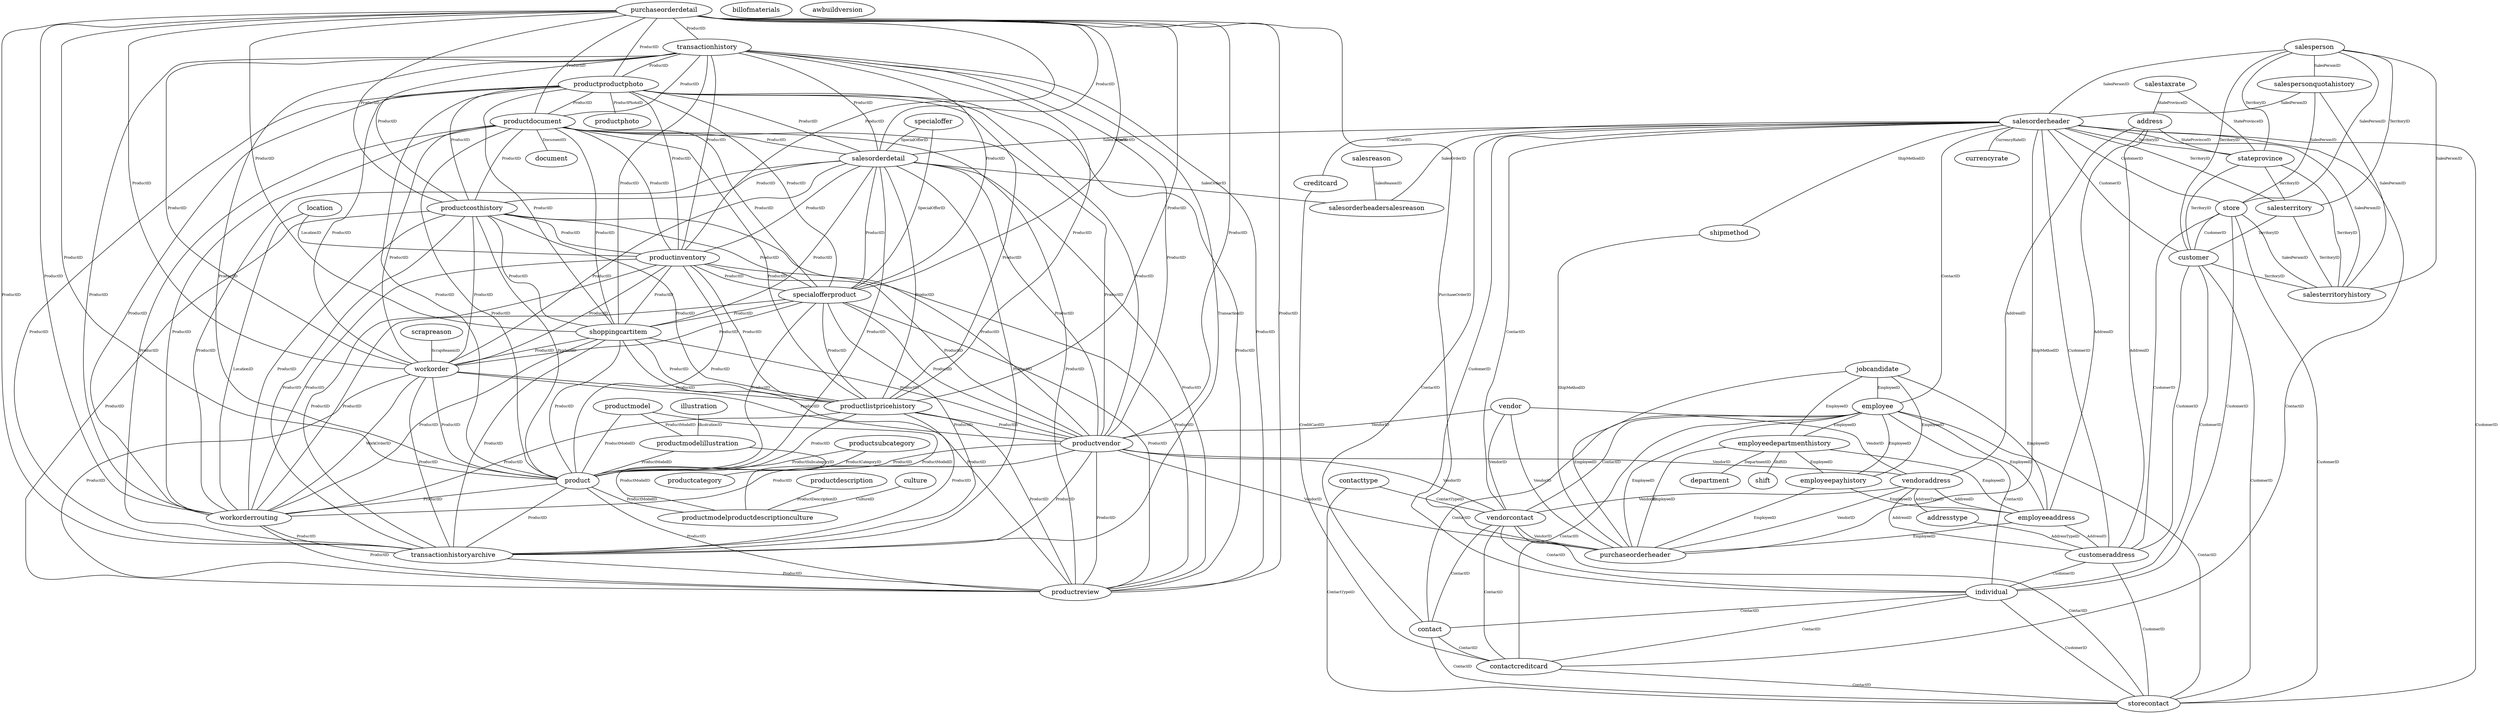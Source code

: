 digraph T {
 edge [dir="none", fontsize="8"];
 purchaseorderdetail [label=purchaseorderdetail];
 location [label=location];
 illustration [label=illustration];
 salesperson [label=salesperson];
 vendor [label=vendor];
 salespersonquotahistory [label=salespersonquotahistory];
 salesreason [label=salesreason];
 scrapreason [label=scrapreason];
 transactionhistory [label=transactionhistory];
 salestaxrate [label=salestaxrate];
 specialoffer [label=specialoffer];
 productsubcategory [label=productsubcategory];
 productcategory [label=productcategory];
 contacttype [label=contacttype];
 jobcandidate [label=jobcandidate];
 salesorderheader [label=salesorderheader];
 productproductphoto [label=productproductphoto];
 address [label=address];
 billofmaterials [label=billofmaterials];
 stateprovince [label=stateprovince];
 store [label=store];
 employee [label=employee];
 productdocument [label=productdocument];
 salesorderdetail [label=salesorderdetail];
 productcosthistory [label=productcosthistory];
 productinventory [label=productinventory];
 salesterritory [label=salesterritory];
 specialofferproduct [label=specialofferproduct];
 shoppingcartitem [label=shoppingcartitem];
 salesorderheadersalesreason [label=salesorderheadersalesreason];
 productmodel [label=productmodel];
 customer [label=customer];
 workorder [label=workorder];
 employeedepartmenthistory [label=employeedepartmenthistory];
 productlistpricehistory [label=productlistpricehistory];
 shift [label=shift];
 productvendor [label=productvendor];
 currencyrate [label=currencyrate];
 productdescription [label=productdescription];
 salesterritoryhistory [label=salesterritoryhistory];
 employeepayhistory [label=employeepayhistory];
 vendoraddress [label=vendoraddress];
 document [label=document];
 creditcard [label=creditcard];
 addresstype [label=addresstype];
 productmodelillustration [label=productmodelillustration];
 product [label=product];
 productphoto [label=productphoto];
 employeeaddress [label=employeeaddress];
 customeraddress [label=customeraddress];
 awbuildversion [label=awbuildversion];
 department [label=department];
 workorderrouting [label=workorderrouting];
 culture [label=culture];
 shipmethod [label=shipmethod];
 vendorcontact [label=vendorcontact];
 transactionhistoryarchive [label=transactionhistoryarchive];
 purchaseorderheader [label=purchaseorderheader];
 productmodelproductdescriptionculture [label=productmodelproductdescriptionculture];
 individual [label=individual];
 contact [label=contact];
 productreview [label=productreview];
 contactcreditcard [label=contactcreditcard];
 storecontact [label=storecontact];
  store -> customer [label="CustomerID"];
  transactionhistory -> product [label="ProductID"];
  salespersonquotahistory -> salesterritoryhistory [label="SalesPersonID"];
  productvendor -> vendoraddress [label="VendorID"];
  purchaseorderdetail -> purchaseorderheader [label="PurchaseOrderID"];
  productlistpricehistory -> productvendor [label="ProductID"];
  productproductphoto -> productlistpricehistory [label="ProductID"];
  productinventory -> workorderrouting [label="ProductID"];
  customer -> storecontact [label="CustomerID"];
  salesorderdetail -> specialofferproduct [label="ProductID"];
  productsubcategory -> product [label="ProductSubcategoryID"];
  salesorderheader -> creditcard [label="CreditCardID"];
  address -> customeraddress [label="AddressID"];
  employeeaddress -> customeraddress [label="AddressID"];
  workorder -> productlistpricehistory [label="ProductID"];
  salesorderdetail -> productcosthistory [label="ProductID"];
  purchaseorderdetail -> productproductphoto [label="ProductID"];
  employee -> vendorcontact [label="ContactID"];
  productlistpricehistory -> productreview [label="ProductID"];
  address -> vendoraddress [label="AddressID"];
  salesperson -> salesterritory [label="TerritoryID"];
  salesperson -> salesorderheader [label="SalesPersonID"];
  productdocument -> product [label="ProductID"];
  specialofferproduct -> productreview [label="ProductID"];
  productdocument -> workorderrouting [label="ProductID"];
  productvendor -> productreview [label="ProductID"];
  contactcreditcard -> storecontact [label="ContactID"];
  product -> productmodelproductdescriptionculture [label="ProductModelID"];
  shoppingcartitem -> productvendor [label="ProductID"];
  vendoraddress -> customeraddress [label="AddressID"];
  jobcandidate -> purchaseorderheader [label="EmployeeID"];
  employeepayhistory -> employeeaddress [label="EmployeeID"];
  transactionhistory -> workorderrouting [label="ProductID"];
  contact -> contactcreditcard [label="ContactID"];
  productcosthistory -> transactionhistoryarchive [label="ProductID"];
  productmodel -> productmodelillustration [label="ProductModelID"];
  productproductphoto -> productcosthistory [label="ProductID"];
  productproductphoto -> productvendor [label="ProductID"];
  salesorderheader -> storecontact [label="CustomerID"];
  salespersonquotahistory -> store [label="SalesPersonID"];
  productmodelillustration -> productmodelproductdescriptionculture [label="ProductModelID"];
  productdocument -> productreview [label="ProductID"];
  vendoraddress -> employeeaddress [label="AddressID"];
  productdocument -> productcosthistory [label="ProductID"];
  employeedepartmenthistory -> employeeaddress [label="EmployeeID"];
  productvendor -> vendorcontact [label="VendorID"];
  vendorcontact -> contact [label="ContactID"];
  store -> salesterritoryhistory [label="SalesPersonID"];
  employeedepartmenthistory -> department [label="DepartmentID"];
  employeedepartmenthistory -> purchaseorderheader [label="EmployeeID"];
  creditcard -> contactcreditcard [label="CreditCardID"];
  customer -> customeraddress [label="CustomerID"];
  salesperson -> salespersonquotahistory [label="SalesPersonID"];
  salesorderdetail -> productinventory [label="ProductID"];
  salesorderheader -> customeraddress [label="CustomerID"];
  specialofferproduct -> workorderrouting [label="ProductID"];
  contacttype -> storecontact [label="ContactTypeID"];
  productdocument -> document [label="DocumentID"];
  salesperson -> salesterritoryhistory [label="SalesPersonID"];
  employeedepartmenthistory -> employeepayhistory [label="EmployeeID"];
  store -> customeraddress [label="CustomerID"];
  purchaseorderdetail -> workorder [label="ProductID"];
  jobcandidate -> employeedepartmenthistory [label="EmployeeID"];
  vendoraddress -> addresstype [label="AddressTypeID"];
  productlistpricehistory -> transactionhistoryarchive [label="ProductID"];
  transactionhistory -> productdocument [label="ProductID"];
  purchaseorderdetail -> productcosthistory [label="ProductID"];
  individual -> contact [label="ContactID"];
  salesorderdetail -> salesorderheadersalesreason [label="SalesOrderID"];
  productdocument -> specialofferproduct [label="ProductID"];
  specialofferproduct -> shoppingcartitem [label="ProductID"];
  workorderrouting -> productreview [label="ProductID"];
  productcosthistory -> productreview [label="ProductID"];
  productcosthistory -> productlistpricehistory [label="ProductID"];
  purchaseorderdetail -> transactionhistory [label="ProductID"];
  customeraddress -> individual [label="CustomerID"];
  contact -> storecontact [label="ContactID"];
  productcosthistory -> product [label="ProductID"];
  transactionhistory -> productcosthistory [label="ProductID"];
  productdescription -> productmodelproductdescriptionculture [label="ProductDescriptionID"];
  product -> workorderrouting [label="ProductID"];
  purchaseorderdetail -> shoppingcartitem [label="ProductID"];
  vendoraddress -> purchaseorderheader [label="VendorID"];
  employeeaddress -> purchaseorderheader [label="EmployeeID"];
  address -> stateprovince [label="StateProvinceID"];
  transactionhistory -> transactionhistoryarchive [label="TransactionID"];
  productcosthistory -> shoppingcartitem [label="ProductID"];
  employeepayhistory -> purchaseorderheader [label="EmployeeID"];
  location -> workorderrouting [label="LocationID"];
  productcosthistory -> workorder [label="ProductID"];
  salesorderheader -> salesorderheadersalesreason [label="SalesOrderID"];
  transactionhistory -> productreview [label="ProductID"];
  workorder -> transactionhistoryarchive [label="ProductID"];
  salesorderdetail -> productreview [label="ProductID"];
  productcosthistory -> specialofferproduct [label="ProductID"];
  salestaxrate -> stateprovince [label="StateProvinceID"];
  productinventory -> productvendor [label="ProductID"];
  employee -> employeepayhistory [label="EmployeeID"];
  specialofferproduct -> productlistpricehistory [label="ProductID"];
  vendor -> productvendor [label="VendorID"];
  salesorderheader -> salesorderdetail [label="SalesOrderID"];
  salesterritory -> customer [label="TerritoryID"];
  transactionhistory -> shoppingcartitem [label="ProductID"];
  salesorderdetail -> productvendor [label="ProductID"];
  address -> employeeaddress [label="AddressID"];
  productlistpricehistory -> workorderrouting [label="ProductID"];
  stateprovince -> salesterritoryhistory [label="TerritoryID"];
  productinventory -> specialofferproduct [label="ProductID"];
  salesorderheader -> purchaseorderheader [label="ShipMethodID"];
  salesreason -> salesorderheadersalesreason [label="SalesReasonID"];
  purchaseorderdetail -> productreview [label="ProductID"];
  individual -> contactcreditcard [label="ContactID"];
  salesorderheader -> currencyrate [label="CurrencyRateID"];
  salespersonquotahistory -> salesorderheader [label="SalesPersonID"];
  shoppingcartitem -> productlistpricehistory [label="ProductID"];
  addresstype -> customeraddress [label="AddressTypeID"];
  employee -> storecontact [label="ContactID"];
  transactionhistory -> workorder [label="ProductID"];
  productmodel -> productmodelproductdescriptionculture [label="ProductModelID"];
  productproductphoto -> productdocument [label="ProductID"];
  productdocument -> productlistpricehistory [label="ProductID"];
  purchaseorderdetail -> workorderrouting [label="ProductID"];
  productinventory -> productreview [label="ProductID"];
  customeraddress -> storecontact [label="CustomerID"];
  salesorderheader -> salesterritory [label="TerritoryID"];
  salesorderdetail -> transactionhistoryarchive [label="ProductID"];
  salesorderheader -> customer [label="CustomerID"];
  purchaseorderdetail -> productvendor [label="ProductID"];
  productcosthistory -> productinventory [label="ProductID"];
  product -> transactionhistoryarchive [label="ProductID"];
  customer -> salesterritoryhistory [label="TerritoryID"];
  transactionhistory -> productproductphoto [label="ProductID"];
  vendorcontact -> individual [label="ContactID"];
  workorderrouting -> transactionhistoryarchive [label="ProductID"];
  shipmethod -> purchaseorderheader [label="ShipMethodID"];
  productinventory -> workorder [label="ProductID"];
  productvendor -> product [label="ProductID"];
  contacttype -> vendorcontact [label="ContactTypeID"];
  productproductphoto -> product [label="ProductID"];
  productproductphoto -> salesorderdetail [label="ProductID"];
  productproductphoto -> workorder [label="ProductID"];
  productdocument -> salesorderdetail [label="ProductID"];
  transactionhistory -> productinventory [label="ProductID"];
  productproductphoto -> productphoto [label="ProductPhotoID"];
  workorder -> workorderrouting [label="WorkOrderID"];
  transactionhistory -> productvendor [label="ProductID"];
  employee -> employeeaddress [label="EmployeeID"];
  vendoraddress -> vendorcontact [label="VendorID"];
  salesorderdetail -> product [label="ProductID"];
  salesorderdetail -> workorder [label="ProductID"];
  productinventory -> shoppingcartitem [label="ProductID"];
  scrapreason -> workorder [label="ScrapReasonID"];
  productproductphoto -> productinventory [label="ProductID"];
  stateprovince -> salesterritory [label="TerritoryID"];
  productinventory -> productlistpricehistory [label="ProductID"];
  employeedepartmenthistory -> shift [label="ShiftID"];
  productdocument -> workorder [label="ProductID"];
  workorder -> productreview [label="ProductID"];
  vendorcontact -> purchaseorderheader [label="VendorID"];
  productdocument -> transactionhistoryarchive [label="ProductID"];
  salesterritory -> salesterritoryhistory [label="TerritoryID"];
  illustration -> productmodelillustration [label="IllustrationID"];
  productlistpricehistory -> product [label="ProductID"];
  purchaseorderdetail -> specialofferproduct [label="ProductID"];
  specialofferproduct -> productvendor [label="ProductID"];
  transactionhistoryarchive -> productreview [label="ProductID"];
  vendor -> vendoraddress [label="VendorID"];
  jobcandidate -> employeeaddress [label="EmployeeID"];
  transactionhistory -> productlistpricehistory [label="ProductID"];
  salesperson -> store [label="SalesPersonID"];
  purchaseorderdetail -> transactionhistoryarchive [label="ProductID"];
  salesorderdetail -> workorderrouting [label="ProductID"];
  workorder -> product [label="ProductID"];
  productdocument -> shoppingcartitem [label="ProductID"];
  individual -> storecontact [label="CustomerID"];
  productsubcategory -> productcategory [label="ProductCategoryID"];
  shoppingcartitem -> productreview [label="ProductID"];
  salestaxrate -> address [label="StateProvinceID"];
  salesorderdetail -> productlistpricehistory [label="ProductID"];
  salesorderheader -> shipmethod [label="ShipMethodID"];
  employee -> employeedepartmenthistory [label="EmployeeID"];
  vendorcontact -> contactcreditcard [label="ContactID"];
  jobcandidate -> employeepayhistory [label="EmployeeID"];
  specialoffer -> salesorderdetail [label="SpecialOfferID"];
  stateprovince -> customer [label="TerritoryID"];
  culture -> productmodelproductdescriptionculture [label="CultureID"];
  purchaseorderdetail -> salesorderdetail [label="ProductID"];
  productinventory -> transactionhistoryarchive [label="ProductID"];
  purchaseorderdetail -> product [label="ProductID"];
  shoppingcartitem -> workorder [label="ProductID"];
  purchaseorderdetail -> productlistpricehistory [label="ProductID"];
  jobcandidate -> employee [label="EmployeeID"];
  employee -> contactcreditcard [label="ContactID"];
  store -> individual [label="CustomerID"];
  vendorcontact -> storecontact [label="ContactID"];
  productproductphoto -> productreview [label="ProductID"];
  employee -> purchaseorderheader [label="EmployeeID"];
  transactionhistory -> specialofferproduct [label="ProductID"];
  productproductphoto -> shoppingcartitem [label="ProductID"];
  customer -> individual [label="CustomerID"];
  specialofferproduct -> transactionhistoryarchive [label="ProductID"];
  salesorderheader -> salesterritoryhistory [label="SalesPersonID"];
  productproductphoto -> workorderrouting [label="ProductID"];
  location -> productinventory [label="LocationID"];
  productproductphoto -> specialofferproduct [label="ProductID"];
  salesperson -> customer [label="TerritoryID"];
  productvendor -> purchaseorderheader [label="VendorID"];
  specialofferproduct -> product [label="ProductID"];
  salesorderheader -> contactcreditcard [label="ContactID"];
  productvendor -> workorderrouting [label="ProductID"];
  workorder -> productvendor [label="ProductID"];
  salesorderheader -> store [label="CustomerID"];
  salesorderheader -> employee [label="ContactID"];
  productdocument -> productvendor [label="ProductID"];
  salesorderdetail -> shoppingcartitem [label="ProductID"];
  productcosthistory -> workorderrouting [label="ProductID"];
  purchaseorderdetail -> productinventory [label="ProductID"];
  productinventory -> product [label="ProductID"];
  salesorderheader -> individual [label="CustomerID"];
  specialoffer -> specialofferproduct [label="SpecialOfferID"];
  specialofferproduct -> workorder [label="ProductID"];
  shoppingcartitem -> transactionhistoryarchive [label="ProductID"];
  shoppingcartitem -> product [label="ProductID"];
  productmodel -> product [label="ProductModelID"];
  employee -> contact [label="ContactID"];
  shoppingcartitem -> workorderrouting [label="ProductID"];
  productvendor -> transactionhistoryarchive [label="ProductID"];
  productdocument -> productinventory [label="ProductID"];
  purchaseorderdetail -> productdocument [label="ProductID"];
  productcosthistory -> productvendor [label="ProductID"];
  vendor -> vendorcontact [label="VendorID"];
  salesorderheader -> contact [label="ContactID"];
  salesorderheader -> stateprovince [label="TerritoryID"];
  productproductphoto -> transactionhistoryarchive [label="ProductID"];
  store -> storecontact [label="CustomerID"];
  productmodelillustration -> product [label="ProductModelID"];
  product -> productreview [label="ProductID"];
  salesperson -> stateprovince [label="TerritoryID"];
  transactionhistory -> salesorderdetail [label="ProductID"];
  salesorderheader -> vendorcontact [label="ContactID"];
  employee -> individual [label="ContactID"];
  vendor -> purchaseorderheader [label="VendorID"];
}

